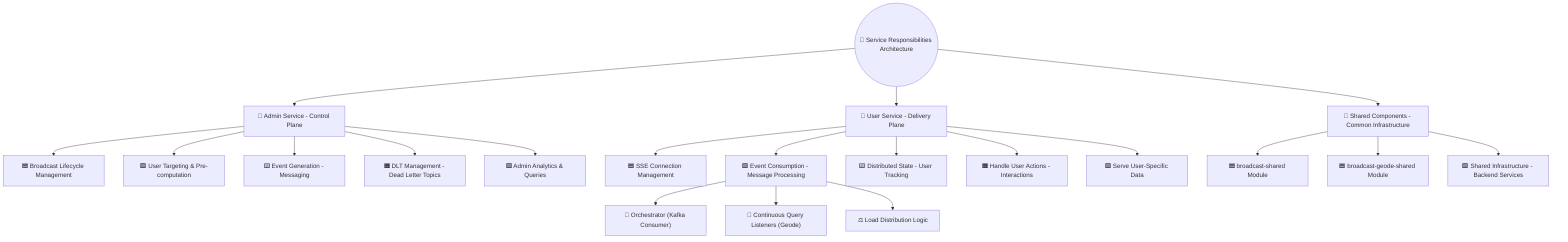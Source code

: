 flowchart TD
    root(("🎯 Service Responsibilities Architecture"))

    %% --- Admin Service (Unchanged) ---
    root --> AdminService["🔧 Admin Service - Control Plane"]
    AdminService --> BroadcastLifecycle["🟦 Broadcast Lifecycle Management"]
    AdminService --> UserTargeting["🟪 User Targeting & Pre-computation"]
    AdminService --> EventGeneration["🟨 Event Generation - Messaging"]
    AdminService --> DLTManagement["🟧 DLT Management - Dead Letter Topics"]
    AdminService --> AdminAnalytics["🟩 Admin Analytics & Queries"]

    %% --- User Service (Modified) ---
    root --> UserService["🚀 User Service - Delivery Plane"]
    UserService --> SSEConnection["🟦 SSE Connection Management"]
    UserService --> EventConsumption["🟪 Event Consumption - Message Processing"]
    EventConsumption --> Orchestrator["👑 Orchestrator (Kafka Consumer)"]
    EventConsumption --> CqListeners["👷 Continuous Query Listeners (Geode)"]
    EventConsumption --> LoadDistribution["⚖️ Load Distribution Logic"]
    UserService --> DistributedState["🟨 Distributed State - User Tracking"]
    UserService --> UserActions["🟧 Handle User Actions - Interactions"]
    UserService --> UserSpecificData["🟩 Serve User-Specific Data"]

    %% --- Shared Components (Unchanged) ---
    root --> SharedComponents["🔗 Shared Components - Common Infrastructure"]
    SharedComponents --> BroadcastSharedModule["🟦 broadcast-shared Module"]
    SharedComponents --> BroadcastGeodeSharedModule["🟦 broadcast-geode-shared Module"]
    SharedComponents --> SharedInfrastructure["🟪 Shared Infrastructure - Backend Services"]